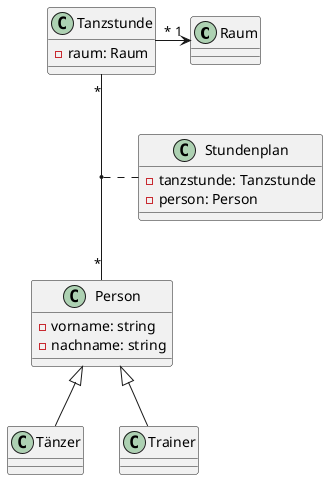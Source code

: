 @startuml
'https://plantuml.com/class-diagram


class Raum{

}

class Tänzer{

}

class Tanzstunde{
    -raum: Raum
}

class Stundenplan{
    -tanzstunde: Tanzstunde
    -person: Person
}

class Trainer{

}
class Person{
    -vorname: string
    -nachname: string
}




Tanzstunde "*" -r-> "1" Raum
Tanzstunde "*" -- "*" Person

(Tanzstunde, Person) .. Stundenplan


Person <|-- Tänzer
Person <|-- Trainer

@enduml